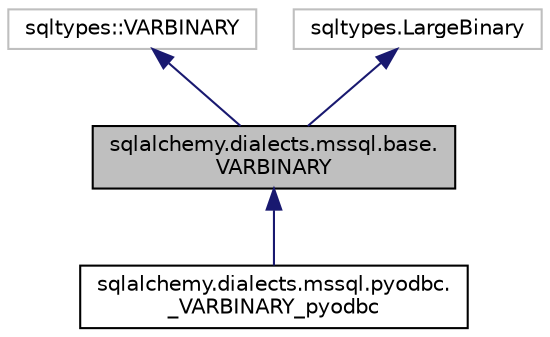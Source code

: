 digraph "sqlalchemy.dialects.mssql.base.VARBINARY"
{
 // LATEX_PDF_SIZE
  edge [fontname="Helvetica",fontsize="10",labelfontname="Helvetica",labelfontsize="10"];
  node [fontname="Helvetica",fontsize="10",shape=record];
  Node1 [label="sqlalchemy.dialects.mssql.base.\lVARBINARY",height=0.2,width=0.4,color="black", fillcolor="grey75", style="filled", fontcolor="black",tooltip=" "];
  Node2 -> Node1 [dir="back",color="midnightblue",fontsize="10",style="solid",fontname="Helvetica"];
  Node2 [label="sqltypes::VARBINARY",height=0.2,width=0.4,color="grey75", fillcolor="white", style="filled",tooltip=" "];
  Node3 -> Node1 [dir="back",color="midnightblue",fontsize="10",style="solid",fontname="Helvetica"];
  Node3 [label="sqltypes.LargeBinary",height=0.2,width=0.4,color="grey75", fillcolor="white", style="filled",tooltip=" "];
  Node1 -> Node4 [dir="back",color="midnightblue",fontsize="10",style="solid",fontname="Helvetica"];
  Node4 [label="sqlalchemy.dialects.mssql.pyodbc.\l_VARBINARY_pyodbc",height=0.2,width=0.4,color="black", fillcolor="white", style="filled",URL="$classsqlalchemy_1_1dialects_1_1mssql_1_1pyodbc_1_1__VARBINARY__pyodbc.html",tooltip=" "];
}
